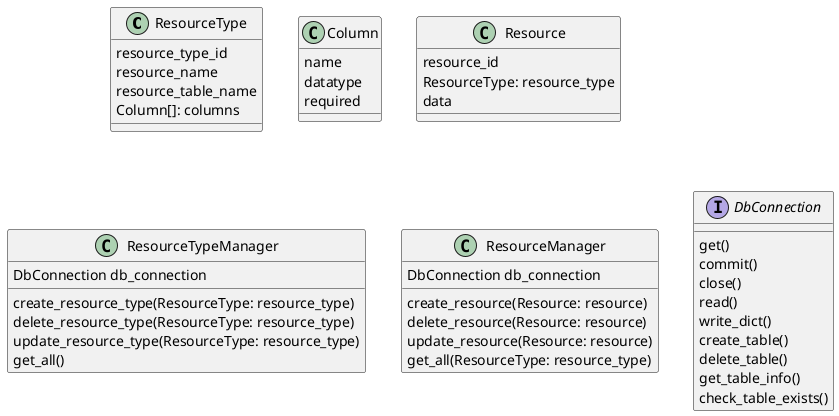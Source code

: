 @startuml test
class ResourceType {
    resource_type_id
    resource_name
    resource_table_name
    Column[]: columns
}

class Column {
    name
    datatype
    required
}

class Resource {
    resource_id
    ResourceType: resource_type
    data
}

class ResourceTypeManager {
    DbConnection db_connection
    create_resource_type(ResourceType: resource_type)
    delete_resource_type(ResourceType: resource_type)
    update_resource_type(ResourceType: resource_type)
    get_all()
}

class ResourceManager  {
    DbConnection db_connection
    create_resource(Resource: resource)
    delete_resource(Resource: resource)
    update_resource(Resource: resource)
    get_all(ResourceType: resource_type)
}

interface DbConnection {
    get()
    commit()
    close()
    read()
    write_dict()
    create_table()
    delete_table()
    get_table_info()
    check_table_exists()
}


@enduml